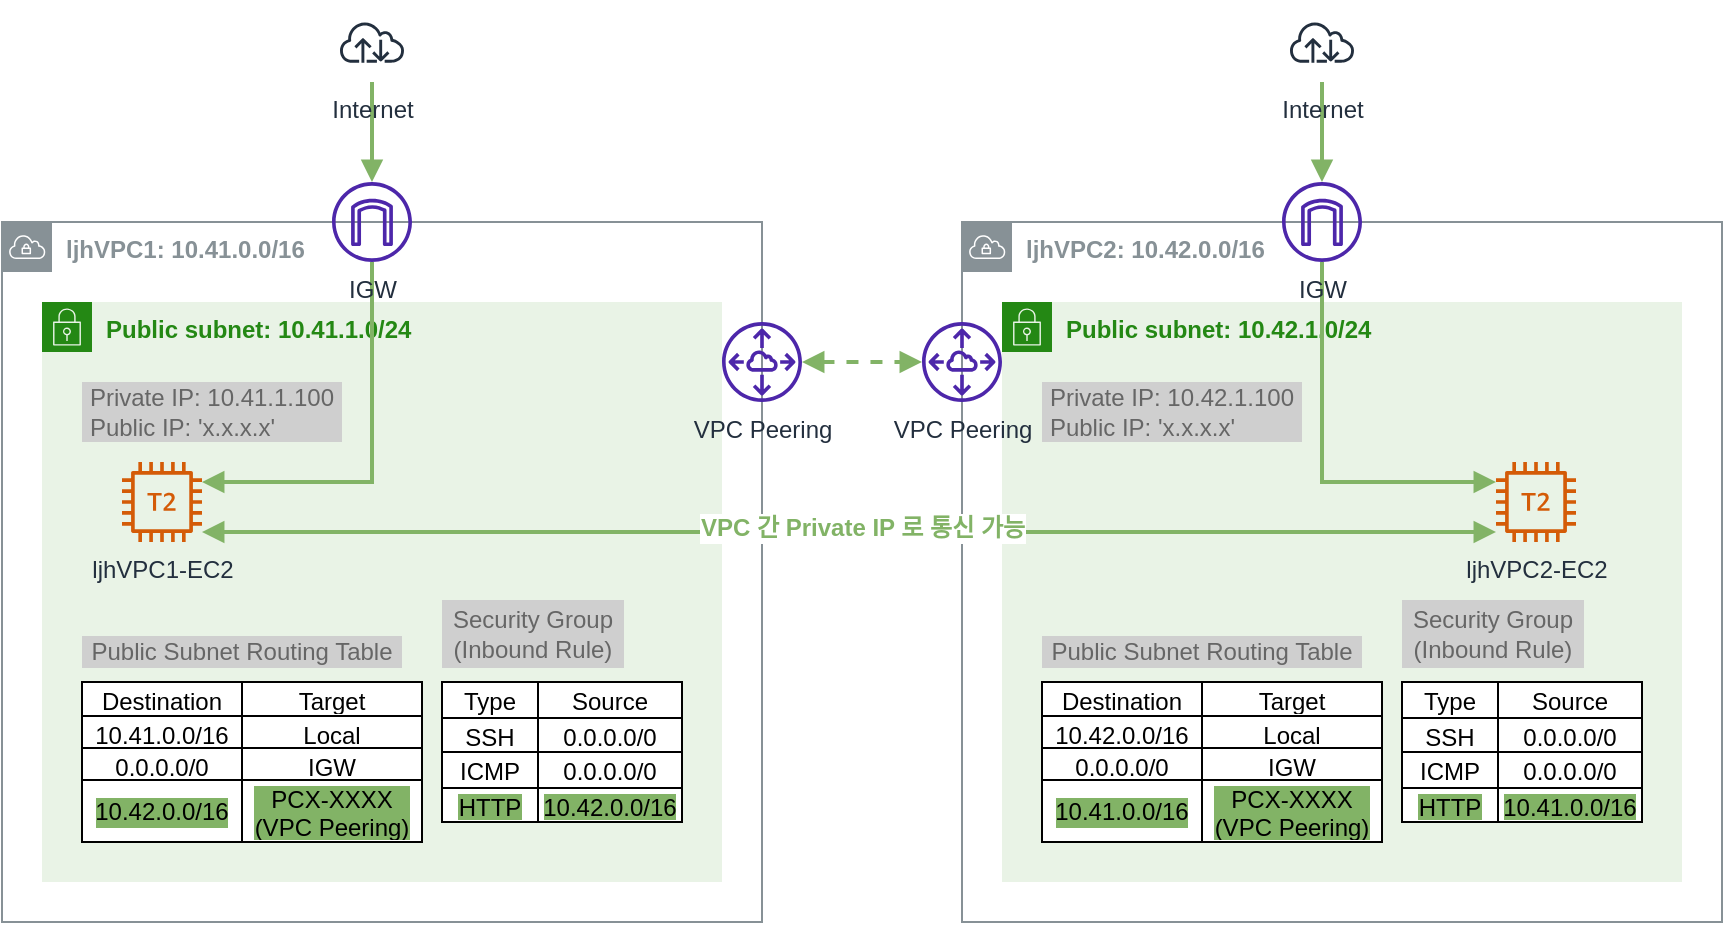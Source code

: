 <mxfile version="20.8.10" type="device"><diagram id="uWitcKVamZz1zLVApj63" name="페이지-1"><mxGraphModel dx="1306" dy="894" grid="1" gridSize="10" guides="1" tooltips="1" connect="1" arrows="1" fold="1" page="1" pageScale="1" pageWidth="827" pageHeight="1169" math="0" shadow="0"><root><mxCell id="0"/><mxCell id="1" parent="0"/><mxCell id="Pz-boT6MOoCAOuhMDlGP-1" value="&lt;b&gt;ljhVPC1: 10.41.0.0/16&lt;/b&gt;" style="sketch=0;outlineConnect=0;gradientColor=none;html=1;whiteSpace=wrap;fontSize=12;fontStyle=0;shape=mxgraph.aws4.group;grIcon=mxgraph.aws4.group_vpc;strokeColor=#879196;fillColor=none;verticalAlign=top;align=left;spacingLeft=30;fontColor=#879196;dashed=0;" parent="1" vertex="1"><mxGeometry x="80" y="230" width="380" height="350" as="geometry"/></mxCell><mxCell id="Pz-boT6MOoCAOuhMDlGP-2" value="&lt;b&gt;Public subnet: 10.41.1.0/24&lt;/b&gt;" style="points=[[0,0],[0.25,0],[0.5,0],[0.75,0],[1,0],[1,0.25],[1,0.5],[1,0.75],[1,1],[0.75,1],[0.5,1],[0.25,1],[0,1],[0,0.75],[0,0.5],[0,0.25]];outlineConnect=0;gradientColor=none;html=1;whiteSpace=wrap;fontSize=12;fontStyle=0;container=1;pointerEvents=0;collapsible=0;recursiveResize=0;shape=mxgraph.aws4.group;grIcon=mxgraph.aws4.group_security_group;grStroke=0;strokeColor=#248814;fillColor=#E9F3E6;verticalAlign=top;align=left;spacingLeft=30;fontColor=#248814;dashed=0;" parent="1" vertex="1"><mxGeometry x="100" y="270" width="340" height="290" as="geometry"/></mxCell><mxCell id="Pz-boT6MOoCAOuhMDlGP-3" value="Public Subnet Routing Table" style="text;html=1;strokeColor=none;fillColor=#CFCFCF;align=center;verticalAlign=middle;whiteSpace=wrap;rounded=0;fontColor=#666666;" parent="Pz-boT6MOoCAOuhMDlGP-2" vertex="1"><mxGeometry x="20" y="167" width="160" height="16" as="geometry"/></mxCell><mxCell id="Pz-boT6MOoCAOuhMDlGP-4" value="Security Group&lt;br&gt;(Inbound Rule)" style="text;html=1;strokeColor=none;fillColor=#CFCFCF;align=center;verticalAlign=middle;whiteSpace=wrap;rounded=0;fontColor=#666666;" parent="Pz-boT6MOoCAOuhMDlGP-2" vertex="1"><mxGeometry x="200" y="149" width="91" height="34" as="geometry"/></mxCell><mxCell id="Pz-boT6MOoCAOuhMDlGP-5" value="ljhVPC1-EC2" style="sketch=0;outlineConnect=0;fontColor=#232F3E;gradientColor=none;fillColor=#D45B07;strokeColor=none;dashed=0;verticalLabelPosition=bottom;verticalAlign=top;align=center;html=1;fontSize=12;fontStyle=0;aspect=fixed;pointerEvents=1;shape=mxgraph.aws4.t2_instance;" parent="1" vertex="1"><mxGeometry x="140" y="350" width="40" height="40" as="geometry"/></mxCell><mxCell id="Pz-boT6MOoCAOuhMDlGP-6" value="Private IP: 10.41.1.100&lt;br&gt;&lt;div style=&quot;text-align: left;&quot;&gt;&lt;span style=&quot;background-color: initial;&quot;&gt;Public IP: 'x.x.x.x'&lt;/span&gt;&lt;/div&gt;" style="text;html=1;strokeColor=none;fillColor=#CFCFCF;align=center;verticalAlign=middle;whiteSpace=wrap;rounded=0;fontColor=#666666;" parent="1" vertex="1"><mxGeometry x="120" y="310" width="130" height="30" as="geometry"/></mxCell><mxCell id="Pz-boT6MOoCAOuhMDlGP-7" value="" style="shape=table;startSize=0;container=1;collapsible=0;childLayout=tableLayout;fontColor=#000000;fillColor=default;" parent="1" vertex="1"><mxGeometry x="120" y="460" width="170" height="80" as="geometry"/></mxCell><mxCell id="Pz-boT6MOoCAOuhMDlGP-8" value="" style="shape=tableRow;horizontal=0;startSize=0;swimlaneHead=0;swimlaneBody=0;top=0;left=0;bottom=0;right=0;collapsible=0;dropTarget=0;fillColor=none;points=[[0,0.5],[1,0.5]];portConstraint=eastwest;fontColor=#666666;" parent="Pz-boT6MOoCAOuhMDlGP-7" vertex="1"><mxGeometry width="170" height="17" as="geometry"/></mxCell><mxCell id="Pz-boT6MOoCAOuhMDlGP-9" value="&lt;font color=&quot;#000000&quot;&gt;Destination&lt;/font&gt;" style="shape=partialRectangle;html=1;whiteSpace=wrap;connectable=0;overflow=hidden;fillColor=none;top=0;left=0;bottom=0;right=0;pointerEvents=1;fontColor=#666666;" parent="Pz-boT6MOoCAOuhMDlGP-8" vertex="1"><mxGeometry width="80" height="17" as="geometry"><mxRectangle width="80" height="17" as="alternateBounds"/></mxGeometry></mxCell><mxCell id="Pz-boT6MOoCAOuhMDlGP-10" value="&lt;font color=&quot;#000000&quot;&gt;Target&lt;/font&gt;" style="shape=partialRectangle;html=1;whiteSpace=wrap;connectable=0;overflow=hidden;fillColor=none;top=0;left=0;bottom=0;right=0;pointerEvents=1;fontColor=#666666;" parent="Pz-boT6MOoCAOuhMDlGP-8" vertex="1"><mxGeometry x="80" width="90" height="17" as="geometry"><mxRectangle width="90" height="17" as="alternateBounds"/></mxGeometry></mxCell><mxCell id="Pz-boT6MOoCAOuhMDlGP-11" value="" style="shape=tableRow;horizontal=0;startSize=0;swimlaneHead=0;swimlaneBody=0;top=0;left=0;bottom=0;right=0;collapsible=0;dropTarget=0;fillColor=none;points=[[0,0.5],[1,0.5]];portConstraint=eastwest;fontColor=#666666;" parent="Pz-boT6MOoCAOuhMDlGP-7" vertex="1"><mxGeometry y="17" width="170" height="16" as="geometry"/></mxCell><mxCell id="Pz-boT6MOoCAOuhMDlGP-12" value="&lt;font color=&quot;#000000&quot;&gt;10.41.0.0/16&lt;/font&gt;" style="shape=partialRectangle;html=1;whiteSpace=wrap;connectable=0;overflow=hidden;fillColor=none;top=0;left=0;bottom=0;right=0;pointerEvents=1;fontColor=#666666;" parent="Pz-boT6MOoCAOuhMDlGP-11" vertex="1"><mxGeometry width="80" height="16" as="geometry"><mxRectangle width="80" height="16" as="alternateBounds"/></mxGeometry></mxCell><mxCell id="Pz-boT6MOoCAOuhMDlGP-13" value="Local" style="shape=partialRectangle;html=1;whiteSpace=wrap;connectable=0;overflow=hidden;fillColor=none;top=0;left=0;bottom=0;right=0;pointerEvents=1;fontColor=#000000;" parent="Pz-boT6MOoCAOuhMDlGP-11" vertex="1"><mxGeometry x="80" width="90" height="16" as="geometry"><mxRectangle width="90" height="16" as="alternateBounds"/></mxGeometry></mxCell><mxCell id="Pz-boT6MOoCAOuhMDlGP-14" value="" style="shape=tableRow;horizontal=0;startSize=0;swimlaneHead=0;swimlaneBody=0;top=0;left=0;bottom=0;right=0;collapsible=0;dropTarget=0;fillColor=none;points=[[0,0.5],[1,0.5]];portConstraint=eastwest;fontColor=#666666;" parent="Pz-boT6MOoCAOuhMDlGP-7" vertex="1"><mxGeometry y="33" width="170" height="16" as="geometry"/></mxCell><mxCell id="Pz-boT6MOoCAOuhMDlGP-15" value="0.0.0.0/0" style="shape=partialRectangle;html=1;whiteSpace=wrap;connectable=0;overflow=hidden;fillColor=none;top=0;left=0;bottom=0;right=0;pointerEvents=1;fontColor=#000000;" parent="Pz-boT6MOoCAOuhMDlGP-14" vertex="1"><mxGeometry width="80" height="16" as="geometry"><mxRectangle width="80" height="16" as="alternateBounds"/></mxGeometry></mxCell><mxCell id="Pz-boT6MOoCAOuhMDlGP-16" value="IGW" style="shape=partialRectangle;html=1;whiteSpace=wrap;connectable=0;overflow=hidden;fillColor=none;top=0;left=0;bottom=0;right=0;pointerEvents=1;fontColor=#000000;" parent="Pz-boT6MOoCAOuhMDlGP-14" vertex="1"><mxGeometry x="80" width="90" height="16" as="geometry"><mxRectangle width="90" height="16" as="alternateBounds"/></mxGeometry></mxCell><mxCell id="Pz-boT6MOoCAOuhMDlGP-17" value="" style="shape=tableRow;horizontal=0;startSize=0;swimlaneHead=0;swimlaneBody=0;top=0;left=0;bottom=0;right=0;collapsible=0;dropTarget=0;fillColor=none;points=[[0,0.5],[1,0.5]];portConstraint=eastwest;fontColor=#666666;" parent="Pz-boT6MOoCAOuhMDlGP-7" vertex="1"><mxGeometry y="49" width="170" height="31" as="geometry"/></mxCell><mxCell id="Pz-boT6MOoCAOuhMDlGP-18" value="10.42.0.0/16" style="shape=partialRectangle;html=1;whiteSpace=wrap;connectable=0;overflow=hidden;fillColor=none;top=0;left=0;bottom=0;right=0;pointerEvents=1;fontColor=#000000;labelBackgroundColor=#82B366;" parent="Pz-boT6MOoCAOuhMDlGP-17" vertex="1"><mxGeometry width="80" height="31" as="geometry"><mxRectangle width="80" height="31" as="alternateBounds"/></mxGeometry></mxCell><mxCell id="Pz-boT6MOoCAOuhMDlGP-19" value="PCX-XXXX&lt;br&gt;(VPC Peering)" style="shape=partialRectangle;html=1;whiteSpace=wrap;connectable=0;overflow=hidden;fillColor=none;top=0;left=0;bottom=0;right=0;pointerEvents=1;fontColor=#000000;labelBackgroundColor=#82B366;" parent="Pz-boT6MOoCAOuhMDlGP-17" vertex="1"><mxGeometry x="80" width="90" height="31" as="geometry"><mxRectangle width="90" height="31" as="alternateBounds"/></mxGeometry></mxCell><mxCell id="Pz-boT6MOoCAOuhMDlGP-20" value="" style="shape=table;startSize=0;container=1;collapsible=0;childLayout=tableLayout;fontColor=#000000;fillColor=default;" parent="1" vertex="1"><mxGeometry x="300" y="460" width="120" height="70" as="geometry"/></mxCell><mxCell id="Pz-boT6MOoCAOuhMDlGP-21" value="" style="shape=tableRow;horizontal=0;startSize=0;swimlaneHead=0;swimlaneBody=0;top=0;left=0;bottom=0;right=0;collapsible=0;dropTarget=0;fillColor=none;points=[[0,0.5],[1,0.5]];portConstraint=eastwest;fontColor=#000000;" parent="Pz-boT6MOoCAOuhMDlGP-20" vertex="1"><mxGeometry width="120" height="18" as="geometry"/></mxCell><mxCell id="Pz-boT6MOoCAOuhMDlGP-22" value="Type" style="shape=partialRectangle;html=1;whiteSpace=wrap;connectable=0;overflow=hidden;fillColor=none;top=0;left=0;bottom=0;right=0;pointerEvents=1;fontColor=#000000;" parent="Pz-boT6MOoCAOuhMDlGP-21" vertex="1"><mxGeometry width="48" height="18" as="geometry"><mxRectangle width="48" height="18" as="alternateBounds"/></mxGeometry></mxCell><mxCell id="Pz-boT6MOoCAOuhMDlGP-23" value="Source" style="shape=partialRectangle;html=1;whiteSpace=wrap;connectable=0;overflow=hidden;fillColor=none;top=0;left=0;bottom=0;right=0;pointerEvents=1;fontColor=#000000;" parent="Pz-boT6MOoCAOuhMDlGP-21" vertex="1"><mxGeometry x="48" width="72" height="18" as="geometry"><mxRectangle width="72" height="18" as="alternateBounds"/></mxGeometry></mxCell><mxCell id="Pz-boT6MOoCAOuhMDlGP-24" value="" style="shape=tableRow;horizontal=0;startSize=0;swimlaneHead=0;swimlaneBody=0;top=0;left=0;bottom=0;right=0;collapsible=0;dropTarget=0;fillColor=none;points=[[0,0.5],[1,0.5]];portConstraint=eastwest;fontColor=#000000;" parent="Pz-boT6MOoCAOuhMDlGP-20" vertex="1"><mxGeometry y="18" width="120" height="17" as="geometry"/></mxCell><mxCell id="Pz-boT6MOoCAOuhMDlGP-25" value="SSH" style="shape=partialRectangle;html=1;whiteSpace=wrap;connectable=0;overflow=hidden;fillColor=none;top=0;left=0;bottom=0;right=0;pointerEvents=1;fontColor=#000000;" parent="Pz-boT6MOoCAOuhMDlGP-24" vertex="1"><mxGeometry width="48" height="17" as="geometry"><mxRectangle width="48" height="17" as="alternateBounds"/></mxGeometry></mxCell><mxCell id="Pz-boT6MOoCAOuhMDlGP-26" value="0.0.0.0/0" style="shape=partialRectangle;html=1;whiteSpace=wrap;connectable=0;overflow=hidden;fillColor=none;top=0;left=0;bottom=0;right=0;pointerEvents=1;fontColor=#000000;" parent="Pz-boT6MOoCAOuhMDlGP-24" vertex="1"><mxGeometry x="48" width="72" height="17" as="geometry"><mxRectangle width="72" height="17" as="alternateBounds"/></mxGeometry></mxCell><mxCell id="Pz-boT6MOoCAOuhMDlGP-27" value="" style="shape=tableRow;horizontal=0;startSize=0;swimlaneHead=0;swimlaneBody=0;top=0;left=0;bottom=0;right=0;collapsible=0;dropTarget=0;fillColor=none;points=[[0,0.5],[1,0.5]];portConstraint=eastwest;fontColor=#000000;" parent="Pz-boT6MOoCAOuhMDlGP-20" vertex="1"><mxGeometry y="35" width="120" height="18" as="geometry"/></mxCell><mxCell id="Pz-boT6MOoCAOuhMDlGP-28" value="ICMP" style="shape=partialRectangle;html=1;whiteSpace=wrap;connectable=0;overflow=hidden;fillColor=none;top=0;left=0;bottom=0;right=0;pointerEvents=1;fontColor=#000000;" parent="Pz-boT6MOoCAOuhMDlGP-27" vertex="1"><mxGeometry width="48" height="18" as="geometry"><mxRectangle width="48" height="18" as="alternateBounds"/></mxGeometry></mxCell><mxCell id="Pz-boT6MOoCAOuhMDlGP-29" value="0.0.0.0/0" style="shape=partialRectangle;html=1;whiteSpace=wrap;connectable=0;overflow=hidden;fillColor=none;top=0;left=0;bottom=0;right=0;pointerEvents=1;fontColor=#000000;" parent="Pz-boT6MOoCAOuhMDlGP-27" vertex="1"><mxGeometry x="48" width="72" height="18" as="geometry"><mxRectangle width="72" height="18" as="alternateBounds"/></mxGeometry></mxCell><mxCell id="Pz-boT6MOoCAOuhMDlGP-30" value="" style="shape=tableRow;horizontal=0;startSize=0;swimlaneHead=0;swimlaneBody=0;top=0;left=0;bottom=0;right=0;collapsible=0;dropTarget=0;fillColor=none;points=[[0,0.5],[1,0.5]];portConstraint=eastwest;fontColor=#000000;" parent="Pz-boT6MOoCAOuhMDlGP-20" vertex="1"><mxGeometry y="53" width="120" height="17" as="geometry"/></mxCell><mxCell id="Pz-boT6MOoCAOuhMDlGP-31" value="HTTP" style="shape=partialRectangle;html=1;whiteSpace=wrap;connectable=0;overflow=hidden;fillColor=none;top=0;left=0;bottom=0;right=0;pointerEvents=1;fontColor=#000000;labelBackgroundColor=#82B366;" parent="Pz-boT6MOoCAOuhMDlGP-30" vertex="1"><mxGeometry width="48" height="17" as="geometry"><mxRectangle width="48" height="17" as="alternateBounds"/></mxGeometry></mxCell><mxCell id="Pz-boT6MOoCAOuhMDlGP-32" value="10.42.0.0/16" style="shape=partialRectangle;html=1;whiteSpace=wrap;connectable=0;overflow=hidden;fillColor=none;top=0;left=0;bottom=0;right=0;pointerEvents=1;fontColor=#000000;labelBackgroundColor=#82B366;" parent="Pz-boT6MOoCAOuhMDlGP-30" vertex="1"><mxGeometry x="48" width="72" height="17" as="geometry"><mxRectangle width="72" height="17" as="alternateBounds"/></mxGeometry></mxCell><mxCell id="Pz-boT6MOoCAOuhMDlGP-33" style="edgeStyle=orthogonalEdgeStyle;rounded=0;orthogonalLoop=1;jettySize=auto;html=1;strokeWidth=2;fontColor=#666666;endArrow=block;endFill=1;fillColor=#d5e8d4;strokeColor=#82b366;" parent="1" source="Pz-boT6MOoCAOuhMDlGP-34" target="Pz-boT6MOoCAOuhMDlGP-5" edge="1"><mxGeometry relative="1" as="geometry"><Array as="points"><mxPoint x="265" y="360"/></Array></mxGeometry></mxCell><mxCell id="Pz-boT6MOoCAOuhMDlGP-34" value="IGW" style="sketch=0;outlineConnect=0;fontColor=#232F3E;gradientColor=none;fillColor=#4D27AA;strokeColor=none;dashed=0;verticalLabelPosition=bottom;verticalAlign=top;align=center;html=1;fontSize=12;fontStyle=0;aspect=fixed;pointerEvents=1;shape=mxgraph.aws4.internet_gateway;" parent="1" vertex="1"><mxGeometry x="245" y="210" width="40" height="40" as="geometry"/></mxCell><mxCell id="Pz-boT6MOoCAOuhMDlGP-35" style="edgeStyle=orthogonalEdgeStyle;rounded=0;orthogonalLoop=1;jettySize=auto;html=1;fontColor=#666666;endArrow=block;endFill=1;strokeColor=#82b366;fillColor=#d5e8d4;strokeWidth=2;" parent="1" source="Pz-boT6MOoCAOuhMDlGP-36" target="Pz-boT6MOoCAOuhMDlGP-34" edge="1"><mxGeometry relative="1" as="geometry"/></mxCell><mxCell id="Pz-boT6MOoCAOuhMDlGP-36" value="Internet" style="sketch=0;outlineConnect=0;fontColor=#232F3E;gradientColor=none;strokeColor=#232F3E;fillColor=#ffffff;dashed=0;verticalLabelPosition=bottom;verticalAlign=top;align=center;html=1;fontSize=12;fontStyle=0;aspect=fixed;shape=mxgraph.aws4.resourceIcon;resIcon=mxgraph.aws4.internet;" parent="1" vertex="1"><mxGeometry x="245" y="120" width="40" height="40" as="geometry"/></mxCell><mxCell id="Pz-boT6MOoCAOuhMDlGP-37" style="edgeStyle=orthogonalEdgeStyle;rounded=0;orthogonalLoop=1;jettySize=auto;html=1;strokeWidth=2;fontSize=12;fontColor=#000000;startArrow=block;startFill=1;endArrow=block;endFill=1;fillColor=#d5e8d4;strokeColor=#82b366;dashed=1;" parent="1" source="Pz-boT6MOoCAOuhMDlGP-38" target="Pz-boT6MOoCAOuhMDlGP-75" edge="1"><mxGeometry relative="1" as="geometry"/></mxCell><mxCell id="Pz-boT6MOoCAOuhMDlGP-38" value="VPC Peering" style="sketch=0;outlineConnect=0;fontColor=#232F3E;gradientColor=none;fillColor=#4D27AA;strokeColor=none;dashed=0;verticalLabelPosition=bottom;verticalAlign=top;align=center;html=1;fontSize=12;fontStyle=0;aspect=fixed;pointerEvents=1;shape=mxgraph.aws4.peering;" parent="1" vertex="1"><mxGeometry x="440" y="280" width="40" height="40" as="geometry"/></mxCell><mxCell id="Pz-boT6MOoCAOuhMDlGP-39" value="&lt;b&gt;ljhVPC2: 10.42.0.0/16&lt;/b&gt;" style="sketch=0;outlineConnect=0;gradientColor=none;html=1;whiteSpace=wrap;fontSize=12;fontStyle=0;shape=mxgraph.aws4.group;grIcon=mxgraph.aws4.group_vpc;strokeColor=#879196;fillColor=none;verticalAlign=top;align=left;spacingLeft=30;fontColor=#879196;dashed=0;" parent="1" vertex="1"><mxGeometry x="560" y="230" width="380" height="350" as="geometry"/></mxCell><mxCell id="Pz-boT6MOoCAOuhMDlGP-40" value="&lt;b&gt;Public subnet: 10.42.1.0/24&lt;/b&gt;" style="points=[[0,0],[0.25,0],[0.5,0],[0.75,0],[1,0],[1,0.25],[1,0.5],[1,0.75],[1,1],[0.75,1],[0.5,1],[0.25,1],[0,1],[0,0.75],[0,0.5],[0,0.25]];outlineConnect=0;gradientColor=none;html=1;whiteSpace=wrap;fontSize=12;fontStyle=0;container=1;pointerEvents=0;collapsible=0;recursiveResize=0;shape=mxgraph.aws4.group;grIcon=mxgraph.aws4.group_security_group;grStroke=0;strokeColor=#248814;fillColor=#E9F3E6;verticalAlign=top;align=left;spacingLeft=30;fontColor=#248814;dashed=0;" parent="1" vertex="1"><mxGeometry x="580" y="270" width="340" height="290" as="geometry"/></mxCell><mxCell id="Pz-boT6MOoCAOuhMDlGP-41" value="Public Subnet Routing Table" style="text;html=1;strokeColor=none;fillColor=#CFCFCF;align=center;verticalAlign=middle;whiteSpace=wrap;rounded=0;fontColor=#666666;" parent="Pz-boT6MOoCAOuhMDlGP-40" vertex="1"><mxGeometry x="20" y="167" width="160" height="16" as="geometry"/></mxCell><mxCell id="Pz-boT6MOoCAOuhMDlGP-42" value="Security Group&lt;br&gt;(Inbound Rule)" style="text;html=1;strokeColor=none;fillColor=#CFCFCF;align=center;verticalAlign=middle;whiteSpace=wrap;rounded=0;fontColor=#666666;" parent="Pz-boT6MOoCAOuhMDlGP-40" vertex="1"><mxGeometry x="200" y="149" width="91" height="34" as="geometry"/></mxCell><mxCell id="Pz-boT6MOoCAOuhMDlGP-43" value="ljhVPC2-EC2" style="sketch=0;outlineConnect=0;fontColor=#232F3E;gradientColor=none;fillColor=#D45B07;strokeColor=none;dashed=0;verticalLabelPosition=bottom;verticalAlign=top;align=center;html=1;fontSize=12;fontStyle=0;aspect=fixed;pointerEvents=1;shape=mxgraph.aws4.t2_instance;" parent="1" vertex="1"><mxGeometry x="827" y="350" width="40" height="40" as="geometry"/></mxCell><mxCell id="Pz-boT6MOoCAOuhMDlGP-44" value="Private IP: 10.42.1.100&lt;br&gt;&lt;div style=&quot;text-align: left;&quot;&gt;&lt;span style=&quot;background-color: initial;&quot;&gt;Public IP: 'x.x.x.x'&lt;/span&gt;&lt;/div&gt;" style="text;html=1;strokeColor=none;fillColor=#CFCFCF;align=center;verticalAlign=middle;whiteSpace=wrap;rounded=0;fontColor=#666666;" parent="1" vertex="1"><mxGeometry x="600" y="310" width="130" height="30" as="geometry"/></mxCell><mxCell id="Pz-boT6MOoCAOuhMDlGP-45" value="" style="shape=table;startSize=0;container=1;collapsible=0;childLayout=tableLayout;fontColor=#000000;fillColor=default;" parent="1" vertex="1"><mxGeometry x="600" y="460" width="170" height="80" as="geometry"/></mxCell><mxCell id="Pz-boT6MOoCAOuhMDlGP-46" value="" style="shape=tableRow;horizontal=0;startSize=0;swimlaneHead=0;swimlaneBody=0;top=0;left=0;bottom=0;right=0;collapsible=0;dropTarget=0;fillColor=none;points=[[0,0.5],[1,0.5]];portConstraint=eastwest;fontColor=#666666;" parent="Pz-boT6MOoCAOuhMDlGP-45" vertex="1"><mxGeometry width="170" height="17" as="geometry"/></mxCell><mxCell id="Pz-boT6MOoCAOuhMDlGP-47" value="&lt;font color=&quot;#000000&quot;&gt;Destination&lt;/font&gt;" style="shape=partialRectangle;html=1;whiteSpace=wrap;connectable=0;overflow=hidden;fillColor=none;top=0;left=0;bottom=0;right=0;pointerEvents=1;fontColor=#666666;" parent="Pz-boT6MOoCAOuhMDlGP-46" vertex="1"><mxGeometry width="80" height="17" as="geometry"><mxRectangle width="80" height="17" as="alternateBounds"/></mxGeometry></mxCell><mxCell id="Pz-boT6MOoCAOuhMDlGP-48" value="&lt;font color=&quot;#000000&quot;&gt;Target&lt;/font&gt;" style="shape=partialRectangle;html=1;whiteSpace=wrap;connectable=0;overflow=hidden;fillColor=none;top=0;left=0;bottom=0;right=0;pointerEvents=1;fontColor=#666666;" parent="Pz-boT6MOoCAOuhMDlGP-46" vertex="1"><mxGeometry x="80" width="90" height="17" as="geometry"><mxRectangle width="90" height="17" as="alternateBounds"/></mxGeometry></mxCell><mxCell id="Pz-boT6MOoCAOuhMDlGP-49" value="" style="shape=tableRow;horizontal=0;startSize=0;swimlaneHead=0;swimlaneBody=0;top=0;left=0;bottom=0;right=0;collapsible=0;dropTarget=0;fillColor=none;points=[[0,0.5],[1,0.5]];portConstraint=eastwest;fontColor=#666666;" parent="Pz-boT6MOoCAOuhMDlGP-45" vertex="1"><mxGeometry y="17" width="170" height="16" as="geometry"/></mxCell><mxCell id="Pz-boT6MOoCAOuhMDlGP-50" value="&lt;font color=&quot;#000000&quot;&gt;10.42.0.0/16&lt;/font&gt;" style="shape=partialRectangle;html=1;whiteSpace=wrap;connectable=0;overflow=hidden;fillColor=none;top=0;left=0;bottom=0;right=0;pointerEvents=1;fontColor=#666666;" parent="Pz-boT6MOoCAOuhMDlGP-49" vertex="1"><mxGeometry width="80" height="16" as="geometry"><mxRectangle width="80" height="16" as="alternateBounds"/></mxGeometry></mxCell><mxCell id="Pz-boT6MOoCAOuhMDlGP-51" value="Local" style="shape=partialRectangle;html=1;whiteSpace=wrap;connectable=0;overflow=hidden;fillColor=none;top=0;left=0;bottom=0;right=0;pointerEvents=1;fontColor=#000000;" parent="Pz-boT6MOoCAOuhMDlGP-49" vertex="1"><mxGeometry x="80" width="90" height="16" as="geometry"><mxRectangle width="90" height="16" as="alternateBounds"/></mxGeometry></mxCell><mxCell id="Pz-boT6MOoCAOuhMDlGP-52" value="" style="shape=tableRow;horizontal=0;startSize=0;swimlaneHead=0;swimlaneBody=0;top=0;left=0;bottom=0;right=0;collapsible=0;dropTarget=0;fillColor=none;points=[[0,0.5],[1,0.5]];portConstraint=eastwest;fontColor=#666666;" parent="Pz-boT6MOoCAOuhMDlGP-45" vertex="1"><mxGeometry y="33" width="170" height="16" as="geometry"/></mxCell><mxCell id="Pz-boT6MOoCAOuhMDlGP-53" value="0.0.0.0/0" style="shape=partialRectangle;html=1;whiteSpace=wrap;connectable=0;overflow=hidden;fillColor=none;top=0;left=0;bottom=0;right=0;pointerEvents=1;fontColor=#000000;" parent="Pz-boT6MOoCAOuhMDlGP-52" vertex="1"><mxGeometry width="80" height="16" as="geometry"><mxRectangle width="80" height="16" as="alternateBounds"/></mxGeometry></mxCell><mxCell id="Pz-boT6MOoCAOuhMDlGP-54" value="IGW" style="shape=partialRectangle;html=1;whiteSpace=wrap;connectable=0;overflow=hidden;fillColor=none;top=0;left=0;bottom=0;right=0;pointerEvents=1;fontColor=#000000;" parent="Pz-boT6MOoCAOuhMDlGP-52" vertex="1"><mxGeometry x="80" width="90" height="16" as="geometry"><mxRectangle width="90" height="16" as="alternateBounds"/></mxGeometry></mxCell><mxCell id="Pz-boT6MOoCAOuhMDlGP-55" value="" style="shape=tableRow;horizontal=0;startSize=0;swimlaneHead=0;swimlaneBody=0;top=0;left=0;bottom=0;right=0;collapsible=0;dropTarget=0;fillColor=none;points=[[0,0.5],[1,0.5]];portConstraint=eastwest;fontColor=#666666;" parent="Pz-boT6MOoCAOuhMDlGP-45" vertex="1"><mxGeometry y="49" width="170" height="31" as="geometry"/></mxCell><mxCell id="Pz-boT6MOoCAOuhMDlGP-56" value="10.41.0.0/16" style="shape=partialRectangle;html=1;whiteSpace=wrap;connectable=0;overflow=hidden;fillColor=none;top=0;left=0;bottom=0;right=0;pointerEvents=1;fontColor=#000000;labelBackgroundColor=#82B366;" parent="Pz-boT6MOoCAOuhMDlGP-55" vertex="1"><mxGeometry width="80" height="31" as="geometry"><mxRectangle width="80" height="31" as="alternateBounds"/></mxGeometry></mxCell><mxCell id="Pz-boT6MOoCAOuhMDlGP-57" value="PCX-XXXX&lt;br&gt;(VPC Peering)" style="shape=partialRectangle;html=1;whiteSpace=wrap;connectable=0;overflow=hidden;fillColor=none;top=0;left=0;bottom=0;right=0;pointerEvents=1;fontColor=#000000;labelBackgroundColor=#82B366;" parent="Pz-boT6MOoCAOuhMDlGP-55" vertex="1"><mxGeometry x="80" width="90" height="31" as="geometry"><mxRectangle width="90" height="31" as="alternateBounds"/></mxGeometry></mxCell><mxCell id="Pz-boT6MOoCAOuhMDlGP-58" value="" style="shape=table;startSize=0;container=1;collapsible=0;childLayout=tableLayout;fontColor=#000000;fillColor=default;" parent="1" vertex="1"><mxGeometry x="780" y="460" width="120" height="70" as="geometry"/></mxCell><mxCell id="Pz-boT6MOoCAOuhMDlGP-59" value="" style="shape=tableRow;horizontal=0;startSize=0;swimlaneHead=0;swimlaneBody=0;top=0;left=0;bottom=0;right=0;collapsible=0;dropTarget=0;fillColor=none;points=[[0,0.5],[1,0.5]];portConstraint=eastwest;fontColor=#000000;" parent="Pz-boT6MOoCAOuhMDlGP-58" vertex="1"><mxGeometry width="120" height="18" as="geometry"/></mxCell><mxCell id="Pz-boT6MOoCAOuhMDlGP-60" value="Type" style="shape=partialRectangle;html=1;whiteSpace=wrap;connectable=0;overflow=hidden;fillColor=none;top=0;left=0;bottom=0;right=0;pointerEvents=1;fontColor=#000000;" parent="Pz-boT6MOoCAOuhMDlGP-59" vertex="1"><mxGeometry width="48" height="18" as="geometry"><mxRectangle width="48" height="18" as="alternateBounds"/></mxGeometry></mxCell><mxCell id="Pz-boT6MOoCAOuhMDlGP-61" value="Source" style="shape=partialRectangle;html=1;whiteSpace=wrap;connectable=0;overflow=hidden;fillColor=none;top=0;left=0;bottom=0;right=0;pointerEvents=1;fontColor=#000000;" parent="Pz-boT6MOoCAOuhMDlGP-59" vertex="1"><mxGeometry x="48" width="72" height="18" as="geometry"><mxRectangle width="72" height="18" as="alternateBounds"/></mxGeometry></mxCell><mxCell id="Pz-boT6MOoCAOuhMDlGP-62" value="" style="shape=tableRow;horizontal=0;startSize=0;swimlaneHead=0;swimlaneBody=0;top=0;left=0;bottom=0;right=0;collapsible=0;dropTarget=0;fillColor=none;points=[[0,0.5],[1,0.5]];portConstraint=eastwest;fontColor=#000000;" parent="Pz-boT6MOoCAOuhMDlGP-58" vertex="1"><mxGeometry y="18" width="120" height="17" as="geometry"/></mxCell><mxCell id="Pz-boT6MOoCAOuhMDlGP-63" value="SSH" style="shape=partialRectangle;html=1;whiteSpace=wrap;connectable=0;overflow=hidden;fillColor=none;top=0;left=0;bottom=0;right=0;pointerEvents=1;fontColor=#000000;" parent="Pz-boT6MOoCAOuhMDlGP-62" vertex="1"><mxGeometry width="48" height="17" as="geometry"><mxRectangle width="48" height="17" as="alternateBounds"/></mxGeometry></mxCell><mxCell id="Pz-boT6MOoCAOuhMDlGP-64" value="0.0.0.0/0" style="shape=partialRectangle;html=1;whiteSpace=wrap;connectable=0;overflow=hidden;fillColor=none;top=0;left=0;bottom=0;right=0;pointerEvents=1;fontColor=#000000;" parent="Pz-boT6MOoCAOuhMDlGP-62" vertex="1"><mxGeometry x="48" width="72" height="17" as="geometry"><mxRectangle width="72" height="17" as="alternateBounds"/></mxGeometry></mxCell><mxCell id="Pz-boT6MOoCAOuhMDlGP-65" value="" style="shape=tableRow;horizontal=0;startSize=0;swimlaneHead=0;swimlaneBody=0;top=0;left=0;bottom=0;right=0;collapsible=0;dropTarget=0;fillColor=none;points=[[0,0.5],[1,0.5]];portConstraint=eastwest;fontColor=#000000;" parent="Pz-boT6MOoCAOuhMDlGP-58" vertex="1"><mxGeometry y="35" width="120" height="18" as="geometry"/></mxCell><mxCell id="Pz-boT6MOoCAOuhMDlGP-66" value="ICMP" style="shape=partialRectangle;html=1;whiteSpace=wrap;connectable=0;overflow=hidden;fillColor=none;top=0;left=0;bottom=0;right=0;pointerEvents=1;fontColor=#000000;" parent="Pz-boT6MOoCAOuhMDlGP-65" vertex="1"><mxGeometry width="48" height="18" as="geometry"><mxRectangle width="48" height="18" as="alternateBounds"/></mxGeometry></mxCell><mxCell id="Pz-boT6MOoCAOuhMDlGP-67" value="0.0.0.0/0" style="shape=partialRectangle;html=1;whiteSpace=wrap;connectable=0;overflow=hidden;fillColor=none;top=0;left=0;bottom=0;right=0;pointerEvents=1;fontColor=#000000;" parent="Pz-boT6MOoCAOuhMDlGP-65" vertex="1"><mxGeometry x="48" width="72" height="18" as="geometry"><mxRectangle width="72" height="18" as="alternateBounds"/></mxGeometry></mxCell><mxCell id="Pz-boT6MOoCAOuhMDlGP-68" value="" style="shape=tableRow;horizontal=0;startSize=0;swimlaneHead=0;swimlaneBody=0;top=0;left=0;bottom=0;right=0;collapsible=0;dropTarget=0;fillColor=none;points=[[0,0.5],[1,0.5]];portConstraint=eastwest;fontColor=#000000;" parent="Pz-boT6MOoCAOuhMDlGP-58" vertex="1"><mxGeometry y="53" width="120" height="17" as="geometry"/></mxCell><mxCell id="Pz-boT6MOoCAOuhMDlGP-69" value="HTTP" style="shape=partialRectangle;html=1;whiteSpace=wrap;connectable=0;overflow=hidden;fillColor=none;top=0;left=0;bottom=0;right=0;pointerEvents=1;fontColor=#000000;labelBackgroundColor=#82B366;" parent="Pz-boT6MOoCAOuhMDlGP-68" vertex="1"><mxGeometry width="48" height="17" as="geometry"><mxRectangle width="48" height="17" as="alternateBounds"/></mxGeometry></mxCell><mxCell id="Pz-boT6MOoCAOuhMDlGP-70" value="10.41.0.0/16" style="shape=partialRectangle;html=1;whiteSpace=wrap;connectable=0;overflow=hidden;fillColor=none;top=0;left=0;bottom=0;right=0;pointerEvents=1;fontColor=#000000;labelBackgroundColor=#82B366;" parent="Pz-boT6MOoCAOuhMDlGP-68" vertex="1"><mxGeometry x="48" width="72" height="17" as="geometry"><mxRectangle width="72" height="17" as="alternateBounds"/></mxGeometry></mxCell><mxCell id="Pz-boT6MOoCAOuhMDlGP-71" style="edgeStyle=orthogonalEdgeStyle;rounded=0;orthogonalLoop=1;jettySize=auto;html=1;strokeWidth=2;fontColor=#666666;endArrow=block;endFill=1;fillColor=#d5e8d4;strokeColor=#82b366;" parent="1" source="Pz-boT6MOoCAOuhMDlGP-72" target="Pz-boT6MOoCAOuhMDlGP-43" edge="1"><mxGeometry relative="1" as="geometry"><Array as="points"><mxPoint x="740" y="360"/></Array></mxGeometry></mxCell><mxCell id="Pz-boT6MOoCAOuhMDlGP-72" value="IGW" style="sketch=0;outlineConnect=0;fontColor=#232F3E;gradientColor=none;fillColor=#4D27AA;strokeColor=none;dashed=0;verticalLabelPosition=bottom;verticalAlign=top;align=center;html=1;fontSize=12;fontStyle=0;aspect=fixed;pointerEvents=1;shape=mxgraph.aws4.internet_gateway;" parent="1" vertex="1"><mxGeometry x="720" y="210" width="40" height="40" as="geometry"/></mxCell><mxCell id="Pz-boT6MOoCAOuhMDlGP-73" style="edgeStyle=orthogonalEdgeStyle;rounded=0;orthogonalLoop=1;jettySize=auto;html=1;strokeWidth=2;fontColor=#666666;endArrow=block;endFill=1;fillColor=#d5e8d4;strokeColor=#82b366;" parent="1" source="Pz-boT6MOoCAOuhMDlGP-74" target="Pz-boT6MOoCAOuhMDlGP-72" edge="1"><mxGeometry relative="1" as="geometry"/></mxCell><mxCell id="Pz-boT6MOoCAOuhMDlGP-74" value="Internet" style="sketch=0;outlineConnect=0;fontColor=#232F3E;gradientColor=none;strokeColor=#232F3E;fillColor=#ffffff;dashed=0;verticalLabelPosition=bottom;verticalAlign=top;align=center;html=1;fontSize=12;fontStyle=0;aspect=fixed;shape=mxgraph.aws4.resourceIcon;resIcon=mxgraph.aws4.internet;" parent="1" vertex="1"><mxGeometry x="720" y="120" width="40" height="40" as="geometry"/></mxCell><mxCell id="Pz-boT6MOoCAOuhMDlGP-75" value="VPC Peering" style="sketch=0;outlineConnect=0;fontColor=#232F3E;gradientColor=none;fillColor=#4D27AA;strokeColor=none;dashed=0;verticalLabelPosition=bottom;verticalAlign=top;align=center;html=1;fontSize=12;fontStyle=0;aspect=fixed;pointerEvents=1;shape=mxgraph.aws4.peering;" parent="1" vertex="1"><mxGeometry x="540" y="280" width="40" height="40" as="geometry"/></mxCell><mxCell id="Pz-boT6MOoCAOuhMDlGP-78" style="edgeStyle=orthogonalEdgeStyle;rounded=0;orthogonalLoop=1;jettySize=auto;html=1;strokeWidth=2;fontSize=12;fontColor=#000000;startArrow=block;startFill=1;endArrow=block;endFill=1;fillColor=#d5e8d4;strokeColor=#82b366;" parent="1" edge="1"><mxGeometry relative="1" as="geometry"><mxPoint x="180" y="385" as="sourcePoint"/><mxPoint x="827" y="385" as="targetPoint"/></mxGeometry></mxCell><mxCell id="Pz-boT6MOoCAOuhMDlGP-79" value="VPC 간 Private IP 로 통신 가능" style="edgeLabel;html=1;align=center;verticalAlign=middle;resizable=0;points=[];fontSize=12;fontColor=#82B366;fontStyle=1" parent="Pz-boT6MOoCAOuhMDlGP-78" vertex="1" connectable="0"><mxGeometry x="-0.067" y="3" relative="1" as="geometry"><mxPoint x="28" y="1" as="offset"/></mxGeometry></mxCell></root></mxGraphModel></diagram></mxfile>